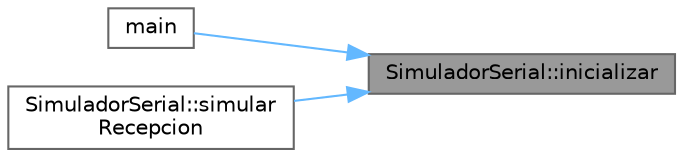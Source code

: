 digraph "SimuladorSerial::inicializar"
{
 // INTERACTIVE_SVG=YES
 // LATEX_PDF_SIZE
  bgcolor="transparent";
  edge [fontname=Helvetica,fontsize=10,labelfontname=Helvetica,labelfontsize=10];
  node [fontname=Helvetica,fontsize=10,shape=box,height=0.2,width=0.4];
  rankdir="RL";
  Node1 [id="Node000001",label="SimuladorSerial::inicializar",height=0.2,width=0.4,color="gray40", fillcolor="grey60", style="filled", fontcolor="black",tooltip="Inicializa el generador de números aleatorios."];
  Node1 -> Node2 [id="edge1_Node000001_Node000002",dir="back",color="steelblue1",style="solid",tooltip=" "];
  Node2 [id="Node000002",label="main",height=0.2,width=0.4,color="grey40", fillcolor="white", style="filled",URL="$main_8cpp.html#ae66f6b31b5ad750f1fe042a706a4e3d4",tooltip=" "];
  Node1 -> Node3 [id="edge2_Node000001_Node000003",dir="back",color="steelblue1",style="solid",tooltip=" "];
  Node3 [id="Node000003",label="SimuladorSerial::simular\lRecepcion",height=0.2,width=0.4,color="grey40", fillcolor="white", style="filled",URL="$classSimuladorSerial.html#ac6d14ff9a9fe3aa74f5f042167220b64",tooltip="Simula recepción de datos del Arduino."];
}
